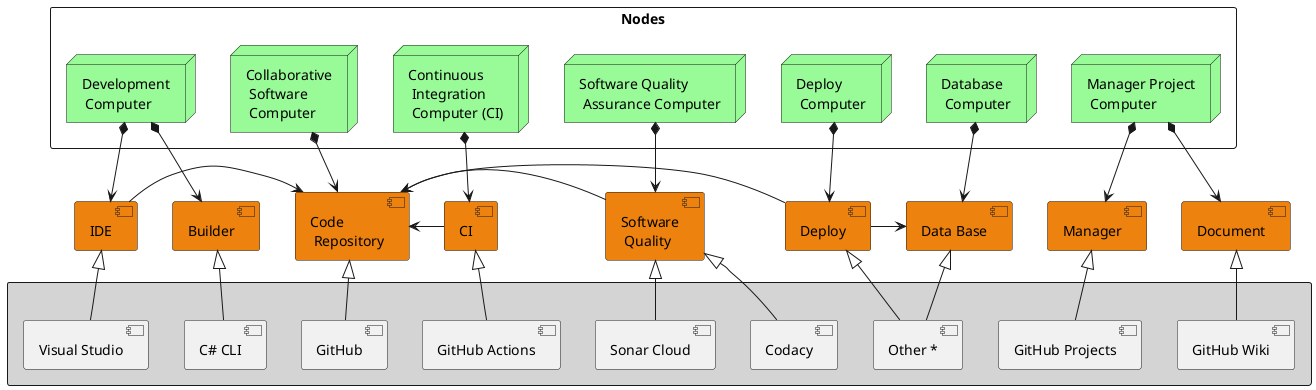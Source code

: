 @startuml
'skinparam BackgroundColor transparent

skinparam packageStyle rectangle
skinparam node {
    BackgroundColor PaleGreen
}

package "Nodes" {
    node "Development\n Computer"
    node "Collaborative\n Software\n Computer"
    node "Continuous\n Integration\n Computer (CI)"
    node "Software Quality\n Assurance Computer"
    node "Deploy\n Computer"
    node "Database\n Computer"
    node "Manager Project\n Computer"
}


component Builder #ED820E
component IDE #ED820E
component "Code\n Repository" #ED820E
component CI #ED820E
component "Software\n Quality" #ED820E
component Deploy #ED820E
component "Data Base" #ED820E
component Manager #ED820E
component Document #ED820E


package " " #D4D4D4 {
    component "C# CLI"
    component "Visual Studio"
    component GitHub
    component "GitHub Actions"
    component "Sonar Cloud"
    component Codacy
    component "Other *"
    component "GitHub Wiki"
    component "GitHub Projects"
}


"Development\n Computer" *--> [Builder]
"Development\n Computer" *--> [IDE]
"Collaborative\n Software\n Computer" *-->[Code\n Repository]
"Continuous\n Integration\n Computer (CI)" *--> [CI]
"Software Quality\n Assurance Computer" *--> [Software\n Quality]
"Deploy\n Computer" *--> [Deploy]
"Database\n Computer" *--> [Data Base]
"Manager Project\n Computer" *--> [Manager]
"Manager Project\n Computer" *--> [Document]


[IDE] -> [Code\n Repository]
[CI] -left-> [Code\n Repository]
[Software\n Quality] -left-> [Code\n Repository]
[Deploy] -left-> [Code\n Repository]
[Deploy] -> [Data Base]

[C# CLI] -up-|> [Builder]
[Visual Studio] -up-|> [IDE]
[GitHub] -up-|> [Code\n Repository]
[GitHub Actions] -up-|> [CI]
[Sonar Cloud] -up-|> [Software\n Quality]
[Codacy] -up-|> [Software\n Quality]
[Other *] -up-|> [Deploy]
[Other *] -up-|> [Data Base]
[GitHub Projects] -up-|> [Manager]
[GitHub Wiki] -up-|> [Document]

'[GitHub Actions] ..> [Sonar Cloud]
'[GitHub Actions] ..> [Railway]

@enduml